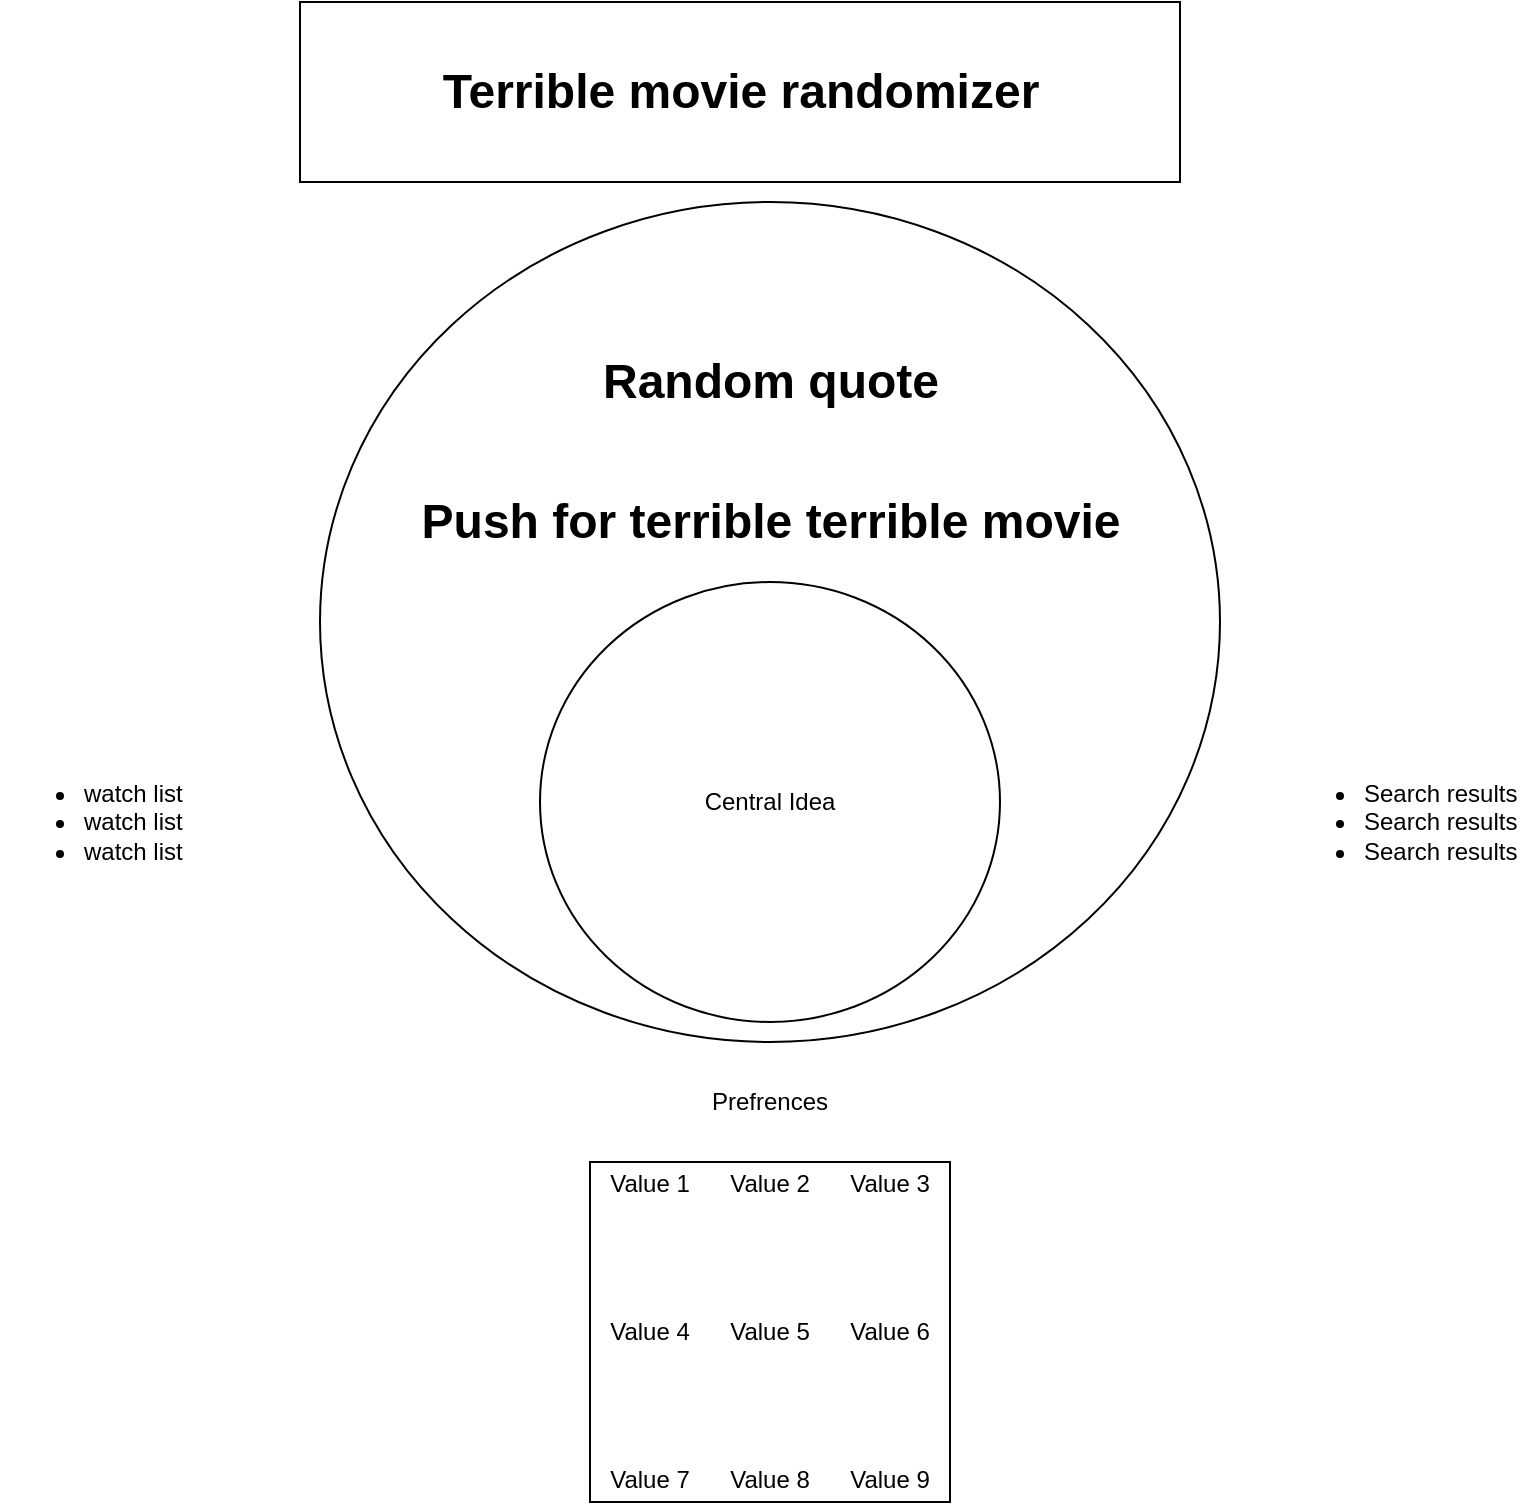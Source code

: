 <mxfile>
    <diagram id="TrA9dFIdW2moEIa6i_u_" name="Page-1">
        <mxGraphModel dx="1358" dy="647" grid="1" gridSize="10" guides="1" tooltips="1" connect="1" arrows="1" fold="1" page="1" pageScale="1" pageWidth="850" pageHeight="1100" math="0" shadow="0">
            <root>
                <mxCell id="0"/>
                <mxCell id="1" parent="0"/>
                <mxCell id="2" value="" style="rounded=0;whiteSpace=wrap;html=1;" parent="1" vertex="1">
                    <mxGeometry x="200" y="30" width="440" height="90" as="geometry"/>
                </mxCell>
                <object label="Terrible movie randomizer" id="3">
                    <mxCell style="text;strokeColor=none;fillColor=none;html=1;fontSize=24;fontStyle=1;verticalAlign=middle;align=center;" parent="1" vertex="1">
                        <mxGeometry x="235" y="55" width="370" height="40" as="geometry"/>
                    </mxCell>
                </object>
                <mxCell id="4" value="" style="ellipse;whiteSpace=wrap;html=1;" parent="1" vertex="1">
                    <mxGeometry x="210" y="130" width="450" height="420" as="geometry"/>
                </mxCell>
                <mxCell id="5" value="&lt;ul&gt;&lt;li&gt;watch list&lt;/li&gt;&lt;li&gt;watch list&amp;nbsp;&lt;/li&gt;&lt;li&gt;watch list&lt;/li&gt;&lt;/ul&gt;" style="text;strokeColor=none;fillColor=none;html=1;whiteSpace=wrap;verticalAlign=middle;overflow=hidden;" parent="1" vertex="1">
                    <mxGeometry x="50" y="200" width="120" height="480" as="geometry"/>
                </mxCell>
                <mxCell id="6" value="&lt;ul&gt;&lt;li&gt;Search results&lt;/li&gt;&lt;li&gt;Search results&lt;/li&gt;&lt;li&gt;Search results&lt;/li&gt;&lt;/ul&gt;" style="text;strokeColor=none;fillColor=none;html=1;whiteSpace=wrap;verticalAlign=middle;overflow=hidden;" parent="1" vertex="1">
                    <mxGeometry x="690" y="200" width="120" height="480" as="geometry"/>
                </mxCell>
                <mxCell id="10" value="Push for terrible terrible movie" style="text;strokeColor=none;fillColor=none;html=1;fontSize=24;fontStyle=1;verticalAlign=middle;align=center;" vertex="1" parent="1">
                    <mxGeometry x="320" y="270" width="230" height="40" as="geometry"/>
                </mxCell>
                <mxCell id="11" value="Central Idea" style="ellipse;whiteSpace=wrap;html=1;align=center;newEdgeStyle={&quot;edgeStyle&quot;:&quot;entityRelationEdgeStyle&quot;,&quot;startArrow&quot;:&quot;none&quot;,&quot;endArrow&quot;:&quot;none&quot;,&quot;segment&quot;:10,&quot;curved&quot;:1};treeFolding=1;treeMoving=1;" vertex="1" parent="1">
                    <mxGeometry x="320" y="320" width="230" height="220" as="geometry"/>
                </mxCell>
                <mxCell id="13" value="" style="shape=table;html=1;whiteSpace=wrap;startSize=0;container=1;collapsible=0;childLayout=tableLayout;columnLines=0;rowLines=0;" vertex="1" parent="1">
                    <mxGeometry x="345" y="610" width="180" height="170" as="geometry"/>
                </mxCell>
                <mxCell id="14" value="" style="shape=partialRectangle;html=1;whiteSpace=wrap;collapsible=0;dropTarget=0;pointerEvents=0;fillColor=none;top=0;left=0;bottom=0;right=0;points=[[0,0.5],[1,0.5]];portConstraint=eastwest;" vertex="1" parent="13">
                    <mxGeometry width="180" height="22" as="geometry"/>
                </mxCell>
                <mxCell id="15" value="Value 1" style="shape=partialRectangle;html=1;whiteSpace=wrap;connectable=0;fillColor=none;top=0;left=0;bottom=0;right=0;overflow=hidden;pointerEvents=1;" vertex="1" parent="14">
                    <mxGeometry width="60" height="22" as="geometry">
                        <mxRectangle width="60" height="22" as="alternateBounds"/>
                    </mxGeometry>
                </mxCell>
                <mxCell id="16" value="Value 2" style="shape=partialRectangle;html=1;whiteSpace=wrap;connectable=0;fillColor=none;top=0;left=0;bottom=0;right=0;overflow=hidden;pointerEvents=1;" vertex="1" parent="14">
                    <mxGeometry x="60" width="60" height="22" as="geometry">
                        <mxRectangle width="60" height="22" as="alternateBounds"/>
                    </mxGeometry>
                </mxCell>
                <mxCell id="17" value="Value 3" style="shape=partialRectangle;html=1;whiteSpace=wrap;connectable=0;fillColor=none;top=0;left=0;bottom=0;right=0;overflow=hidden;pointerEvents=1;" vertex="1" parent="14">
                    <mxGeometry x="120" width="60" height="22" as="geometry">
                        <mxRectangle width="60" height="22" as="alternateBounds"/>
                    </mxGeometry>
                </mxCell>
                <mxCell id="18" value="" style="shape=partialRectangle;html=1;whiteSpace=wrap;collapsible=0;dropTarget=0;pointerEvents=0;fillColor=none;top=0;left=0;bottom=0;right=0;points=[[0,0.5],[1,0.5]];portConstraint=eastwest;" vertex="1" parent="13">
                    <mxGeometry y="22" width="180" height="126" as="geometry"/>
                </mxCell>
                <mxCell id="19" value="Value 4" style="shape=partialRectangle;html=1;whiteSpace=wrap;connectable=0;fillColor=none;top=0;left=0;bottom=0;right=0;overflow=hidden;pointerEvents=1;" vertex="1" parent="18">
                    <mxGeometry width="60" height="126" as="geometry">
                        <mxRectangle width="60" height="126" as="alternateBounds"/>
                    </mxGeometry>
                </mxCell>
                <mxCell id="20" value="Value 5" style="shape=partialRectangle;html=1;whiteSpace=wrap;connectable=0;fillColor=none;top=0;left=0;bottom=0;right=0;overflow=hidden;pointerEvents=1;" vertex="1" parent="18">
                    <mxGeometry x="60" width="60" height="126" as="geometry">
                        <mxRectangle width="60" height="126" as="alternateBounds"/>
                    </mxGeometry>
                </mxCell>
                <mxCell id="21" value="Value 6" style="shape=partialRectangle;html=1;whiteSpace=wrap;connectable=0;fillColor=none;top=0;left=0;bottom=0;right=0;overflow=hidden;pointerEvents=1;" vertex="1" parent="18">
                    <mxGeometry x="120" width="60" height="126" as="geometry">
                        <mxRectangle width="60" height="126" as="alternateBounds"/>
                    </mxGeometry>
                </mxCell>
                <mxCell id="22" value="" style="shape=partialRectangle;html=1;whiteSpace=wrap;collapsible=0;dropTarget=0;pointerEvents=0;fillColor=none;top=0;left=0;bottom=0;right=0;points=[[0,0.5],[1,0.5]];portConstraint=eastwest;" vertex="1" parent="13">
                    <mxGeometry y="148" width="180" height="22" as="geometry"/>
                </mxCell>
                <mxCell id="23" value="Value 7" style="shape=partialRectangle;html=1;whiteSpace=wrap;connectable=0;fillColor=none;top=0;left=0;bottom=0;right=0;overflow=hidden;pointerEvents=1;" vertex="1" parent="22">
                    <mxGeometry width="60" height="22" as="geometry">
                        <mxRectangle width="60" height="22" as="alternateBounds"/>
                    </mxGeometry>
                </mxCell>
                <mxCell id="24" value="Value 8" style="shape=partialRectangle;html=1;whiteSpace=wrap;connectable=0;fillColor=none;top=0;left=0;bottom=0;right=0;overflow=hidden;pointerEvents=1;" vertex="1" parent="22">
                    <mxGeometry x="60" width="60" height="22" as="geometry">
                        <mxRectangle width="60" height="22" as="alternateBounds"/>
                    </mxGeometry>
                </mxCell>
                <mxCell id="25" value="Value 9" style="shape=partialRectangle;html=1;whiteSpace=wrap;connectable=0;fillColor=none;top=0;left=0;bottom=0;right=0;overflow=hidden;pointerEvents=1;" vertex="1" parent="22">
                    <mxGeometry x="120" width="60" height="22" as="geometry">
                        <mxRectangle width="60" height="22" as="alternateBounds"/>
                    </mxGeometry>
                </mxCell>
                <UserObject label="Prefrences" placeholders="1" name="Variable" id="26">
                    <mxCell style="text;html=1;strokeColor=none;fillColor=none;align=center;verticalAlign=middle;whiteSpace=wrap;overflow=hidden;" vertex="1" parent="1">
                        <mxGeometry x="350" y="560" width="170" height="40" as="geometry"/>
                    </mxCell>
                </UserObject>
                <mxCell id="28" value="Random quote" style="text;strokeColor=none;fillColor=none;html=1;fontSize=24;fontStyle=1;verticalAlign=middle;align=center;" vertex="1" parent="1">
                    <mxGeometry x="270" y="200" width="330" height="40" as="geometry"/>
                </mxCell>
            </root>
        </mxGraphModel>
    </diagram>
</mxfile>